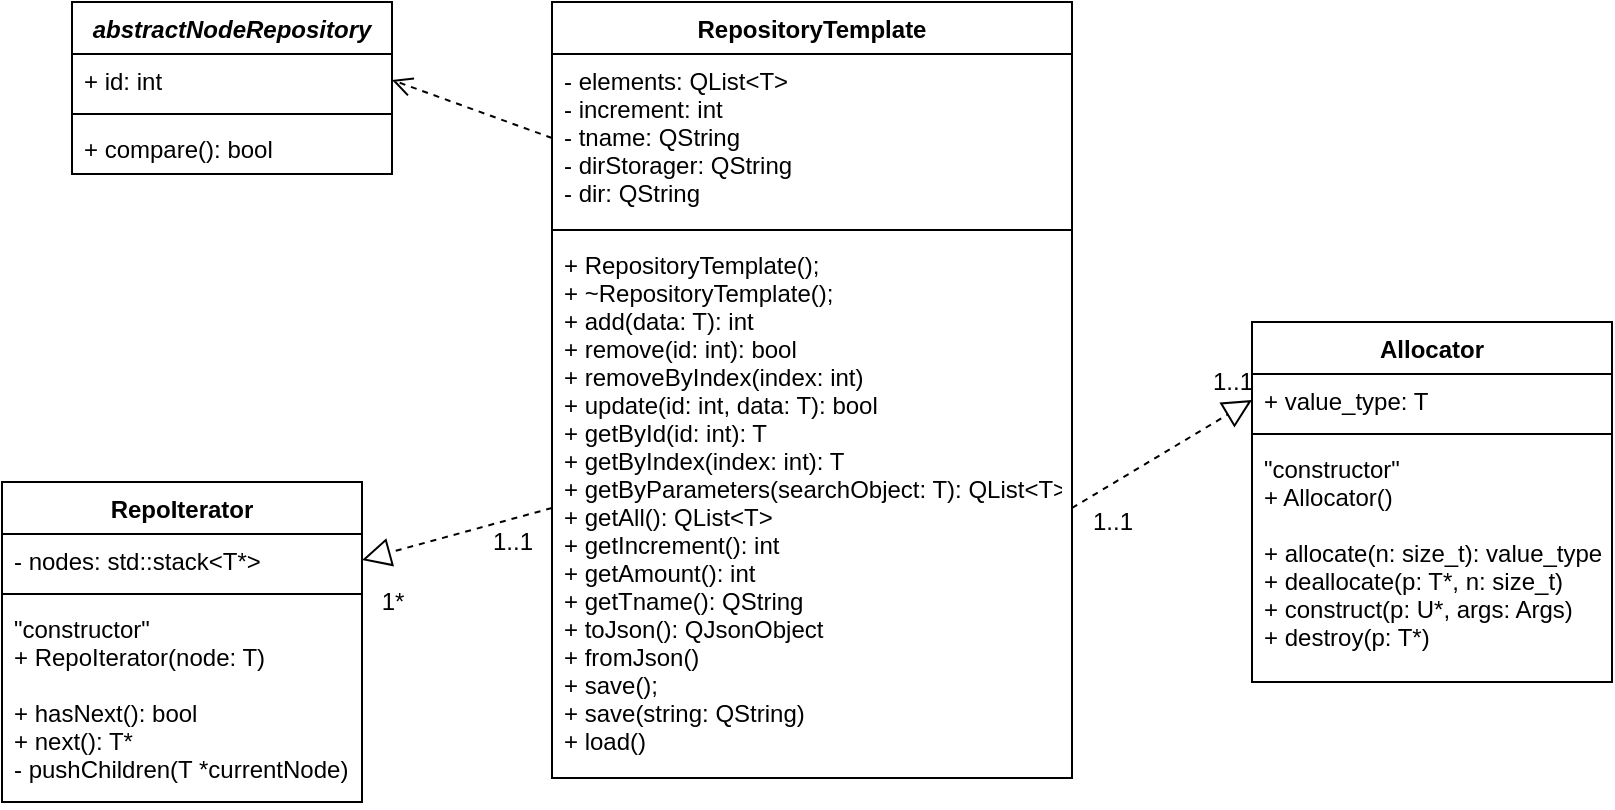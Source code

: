 <mxfile version="13.1.13" type="device"><diagram id="i_XaMcZSie7sHb9P2JwW" name="Page-1"><mxGraphModel dx="1087" dy="1050" grid="1" gridSize="10" guides="1" tooltips="1" connect="1" arrows="1" fold="1" page="1" pageScale="1" pageWidth="827" pageHeight="1169" math="0" shadow="0"><root><mxCell id="0"/><mxCell id="1" parent="0"/><mxCell id="mT0MwJ9y8In7nNHNoBJr-2" value="RepoIterator" style="swimlane;fontStyle=1;align=center;verticalAlign=top;childLayout=stackLayout;horizontal=1;startSize=26;horizontalStack=0;resizeParent=1;resizeParentMax=0;resizeLast=0;collapsible=1;marginBottom=0;" vertex="1" parent="1"><mxGeometry x="165" y="360" width="180" height="160" as="geometry"/></mxCell><mxCell id="mT0MwJ9y8In7nNHNoBJr-3" value="- nodes: std::stack&lt;T*&gt;" style="text;strokeColor=none;fillColor=none;align=left;verticalAlign=top;spacingLeft=4;spacingRight=4;overflow=hidden;rotatable=0;points=[[0,0.5],[1,0.5]];portConstraint=eastwest;" vertex="1" parent="mT0MwJ9y8In7nNHNoBJr-2"><mxGeometry y="26" width="180" height="26" as="geometry"/></mxCell><mxCell id="mT0MwJ9y8In7nNHNoBJr-4" value="" style="line;strokeWidth=1;fillColor=none;align=left;verticalAlign=middle;spacingTop=-1;spacingLeft=3;spacingRight=3;rotatable=0;labelPosition=right;points=[];portConstraint=eastwest;" vertex="1" parent="mT0MwJ9y8In7nNHNoBJr-2"><mxGeometry y="52" width="180" height="8" as="geometry"/></mxCell><mxCell id="mT0MwJ9y8In7nNHNoBJr-5" value="&quot;constructor&quot;&#10;+ RepoIterator(node: T)&#10;&#10;+ hasNext(): bool&#10;+ next(): T*&#10;- pushChildren(T *currentNode)" style="text;strokeColor=none;fillColor=none;align=left;verticalAlign=top;spacingLeft=4;spacingRight=4;overflow=hidden;rotatable=0;points=[[0,0.5],[1,0.5]];portConstraint=eastwest;" vertex="1" parent="mT0MwJ9y8In7nNHNoBJr-2"><mxGeometry y="60" width="180" height="100" as="geometry"/></mxCell><mxCell id="mT0MwJ9y8In7nNHNoBJr-25" value="" style="endArrow=block;dashed=1;endFill=0;endSize=12;html=1;entryX=1;entryY=0.5;entryDx=0;entryDy=0;exitX=0;exitY=0.5;exitDx=0;exitDy=0;" edge="1" parent="1" source="mT0MwJ9y8In7nNHNoBJr-17" target="mT0MwJ9y8In7nNHNoBJr-3"><mxGeometry width="160" relative="1" as="geometry"><mxPoint x="340" y="370" as="sourcePoint"/><mxPoint x="500" y="370" as="targetPoint"/></mxGeometry></mxCell><mxCell id="mT0MwJ9y8In7nNHNoBJr-26" value="1*" style="text;html=1;align=center;verticalAlign=middle;resizable=0;points=[];autosize=1;" vertex="1" parent="1"><mxGeometry x="345" y="410" width="30" height="20" as="geometry"/></mxCell><mxCell id="mT0MwJ9y8In7nNHNoBJr-27" value="1..1" style="text;html=1;align=center;verticalAlign=middle;resizable=0;points=[];autosize=1;" vertex="1" parent="1"><mxGeometry x="400" y="380" width="40" height="20" as="geometry"/></mxCell><mxCell id="mT0MwJ9y8In7nNHNoBJr-32" value="" style="endArrow=block;dashed=1;endFill=0;endSize=12;html=1;entryX=0;entryY=0.5;entryDx=0;entryDy=0;exitX=1;exitY=0.5;exitDx=0;exitDy=0;" edge="1" parent="1" source="mT0MwJ9y8In7nNHNoBJr-17" target="mT0MwJ9y8In7nNHNoBJr-29"><mxGeometry width="160" relative="1" as="geometry"><mxPoint x="770" y="290" as="sourcePoint"/><mxPoint x="615" y="324" as="targetPoint"/></mxGeometry></mxCell><mxCell id="mT0MwJ9y8In7nNHNoBJr-33" value="1..1" style="text;html=1;align=center;verticalAlign=middle;resizable=0;points=[];autosize=1;" vertex="1" parent="1"><mxGeometry x="760" y="300" width="40" height="20" as="geometry"/></mxCell><mxCell id="mT0MwJ9y8In7nNHNoBJr-34" value="1..1" style="text;html=1;align=center;verticalAlign=middle;resizable=0;points=[];autosize=1;" vertex="1" parent="1"><mxGeometry x="700" y="370" width="40" height="20" as="geometry"/></mxCell><mxCell id="mT0MwJ9y8In7nNHNoBJr-36" value="abstractNodeRepository" style="swimlane;fontStyle=3;align=center;verticalAlign=top;childLayout=stackLayout;horizontal=1;startSize=26;horizontalStack=0;resizeParent=1;resizeParentMax=0;resizeLast=0;collapsible=1;marginBottom=0;" vertex="1" parent="1"><mxGeometry x="200" y="120" width="160" height="86" as="geometry"/></mxCell><mxCell id="mT0MwJ9y8In7nNHNoBJr-37" value="+ id: int" style="text;strokeColor=none;fillColor=none;align=left;verticalAlign=top;spacingLeft=4;spacingRight=4;overflow=hidden;rotatable=0;points=[[0,0.5],[1,0.5]];portConstraint=eastwest;" vertex="1" parent="mT0MwJ9y8In7nNHNoBJr-36"><mxGeometry y="26" width="160" height="26" as="geometry"/></mxCell><mxCell id="mT0MwJ9y8In7nNHNoBJr-38" value="" style="line;strokeWidth=1;fillColor=none;align=left;verticalAlign=middle;spacingTop=-1;spacingLeft=3;spacingRight=3;rotatable=0;labelPosition=right;points=[];portConstraint=eastwest;" vertex="1" parent="mT0MwJ9y8In7nNHNoBJr-36"><mxGeometry y="52" width="160" height="8" as="geometry"/></mxCell><mxCell id="mT0MwJ9y8In7nNHNoBJr-39" value="+ compare(): bool" style="text;strokeColor=none;fillColor=none;align=left;verticalAlign=top;spacingLeft=4;spacingRight=4;overflow=hidden;rotatable=0;points=[[0,0.5],[1,0.5]];portConstraint=eastwest;" vertex="1" parent="mT0MwJ9y8In7nNHNoBJr-36"><mxGeometry y="60" width="160" height="26" as="geometry"/></mxCell><mxCell id="mT0MwJ9y8In7nNHNoBJr-40" value="" style="html=1;verticalAlign=bottom;endArrow=open;dashed=1;endSize=8;exitX=0;exitY=0.5;exitDx=0;exitDy=0;entryX=1;entryY=0.5;entryDx=0;entryDy=0;" edge="1" parent="1" source="mT0MwJ9y8In7nNHNoBJr-15" target="mT0MwJ9y8In7nNHNoBJr-37"><mxGeometry relative="1" as="geometry"><mxPoint x="1053.5" y="94" as="sourcePoint"/><mxPoint x="640" y="50" as="targetPoint"/></mxGeometry></mxCell><mxCell id="mT0MwJ9y8In7nNHNoBJr-14" value="RepositoryTemplate" style="swimlane;fontStyle=1;align=center;verticalAlign=top;childLayout=stackLayout;horizontal=1;startSize=26;horizontalStack=0;resizeParent=1;resizeParentMax=0;resizeLast=0;collapsible=1;marginBottom=0;" vertex="1" parent="1"><mxGeometry x="440" y="120" width="260" height="388" as="geometry"/></mxCell><mxCell id="mT0MwJ9y8In7nNHNoBJr-15" value="- elements: QList&lt;T&gt; &#10;- increment: int&#10;- tname: QString&#10;- dirStorager: QString&#10;- dir: QString" style="text;strokeColor=none;fillColor=none;align=left;verticalAlign=top;spacingLeft=4;spacingRight=4;overflow=hidden;rotatable=0;points=[[0,0.5],[1,0.5]];portConstraint=eastwest;" vertex="1" parent="mT0MwJ9y8In7nNHNoBJr-14"><mxGeometry y="26" width="260" height="84" as="geometry"/></mxCell><mxCell id="mT0MwJ9y8In7nNHNoBJr-16" value="" style="line;strokeWidth=1;fillColor=none;align=left;verticalAlign=middle;spacingTop=-1;spacingLeft=3;spacingRight=3;rotatable=0;labelPosition=right;points=[];portConstraint=eastwest;" vertex="1" parent="mT0MwJ9y8In7nNHNoBJr-14"><mxGeometry y="110" width="260" height="8" as="geometry"/></mxCell><mxCell id="mT0MwJ9y8In7nNHNoBJr-17" value="+ RepositoryTemplate();&#10;+ ~RepositoryTemplate();&#10;+ add(data: T): int&#10;+ remove(id: int): bool&#10;+ removeByIndex(index: int)&#10;+ update(id: int, data: T): bool&#10;+ getById(id: int): T&#10;+ getByIndex(index: int): T&#10;+ getByParameters(searchObject: T): QList&lt;T&gt;&#10;+ getAll(): QList&lt;T&gt; &#10;+ getIncrement(): int&#10;+ getAmount(): int&#10;+ getTname(): QString&#10;+ toJson(): QJsonObject&#10;+ fromJson()&#10;+ save();&#10;+ save(string: QString)&#10;+ load()" style="text;strokeColor=none;fillColor=none;align=left;verticalAlign=top;spacingLeft=4;spacingRight=4;overflow=hidden;rotatable=0;points=[[0,0.5],[1,0.5]];portConstraint=eastwest;" vertex="1" parent="mT0MwJ9y8In7nNHNoBJr-14"><mxGeometry y="118" width="260" height="270" as="geometry"/></mxCell><mxCell id="mT0MwJ9y8In7nNHNoBJr-28" value="Allocator" style="swimlane;fontStyle=1;align=center;verticalAlign=top;childLayout=stackLayout;horizontal=1;startSize=26;horizontalStack=0;resizeParent=1;resizeParentMax=0;resizeLast=0;collapsible=1;marginBottom=0;" vertex="1" parent="1"><mxGeometry x="790" y="280" width="180" height="180" as="geometry"/></mxCell><mxCell id="mT0MwJ9y8In7nNHNoBJr-29" value="+ value_type: T" style="text;strokeColor=none;fillColor=none;align=left;verticalAlign=top;spacingLeft=4;spacingRight=4;overflow=hidden;rotatable=0;points=[[0,0.5],[1,0.5]];portConstraint=eastwest;" vertex="1" parent="mT0MwJ9y8In7nNHNoBJr-28"><mxGeometry y="26" width="180" height="26" as="geometry"/></mxCell><mxCell id="mT0MwJ9y8In7nNHNoBJr-30" value="" style="line;strokeWidth=1;fillColor=none;align=left;verticalAlign=middle;spacingTop=-1;spacingLeft=3;spacingRight=3;rotatable=0;labelPosition=right;points=[];portConstraint=eastwest;" vertex="1" parent="mT0MwJ9y8In7nNHNoBJr-28"><mxGeometry y="52" width="180" height="8" as="geometry"/></mxCell><mxCell id="mT0MwJ9y8In7nNHNoBJr-31" value="&quot;constructor&quot;&#10;+ Allocator()&#10;&#10;+ allocate(n: size_t): value_type*&#10;+ deallocate(p: T*, n: size_t)&#10;+ construct(p: U*, args: Args)&#10;+ destroy(p: T*)" style="text;strokeColor=none;fillColor=none;align=left;verticalAlign=top;spacingLeft=4;spacingRight=4;overflow=hidden;rotatable=0;points=[[0,0.5],[1,0.5]];portConstraint=eastwest;" vertex="1" parent="mT0MwJ9y8In7nNHNoBJr-28"><mxGeometry y="60" width="180" height="120" as="geometry"/></mxCell></root></mxGraphModel></diagram></mxfile>